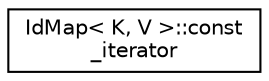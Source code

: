 digraph "Graphical Class Hierarchy"
{
 // LATEX_PDF_SIZE
  edge [fontname="Helvetica",fontsize="10",labelfontname="Helvetica",labelfontsize="10"];
  node [fontname="Helvetica",fontsize="10",shape=record];
  rankdir="LR";
  Node0 [label="IdMap\< K, V \>::const\l_iterator",height=0.2,width=0.4,color="black", fillcolor="white", style="filled",URL="$classoperations__research_1_1math__opt_1_1_id_map_1_1const__iterator.html",tooltip=" "];
}
